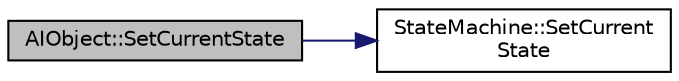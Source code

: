 digraph "AIObject::SetCurrentState"
{
  edge [fontname="Helvetica",fontsize="10",labelfontname="Helvetica",labelfontsize="10"];
  node [fontname="Helvetica",fontsize="10",shape=record];
  rankdir="LR";
  Node1 [label="AIObject::SetCurrentState",height=0.2,width=0.4,color="black", fillcolor="grey75", style="filled" fontcolor="black"];
  Node1 -> Node2 [color="midnightblue",fontsize="10",style="solid",fontname="Helvetica"];
  Node2 [label="StateMachine::SetCurrent\lState",height=0.2,width=0.4,color="black", fillcolor="white", style="filled",URL="$class_state_machine.html#aede77be736c62a5c2cae1c90538d56cc",tooltip="Sets current state. "];
}
